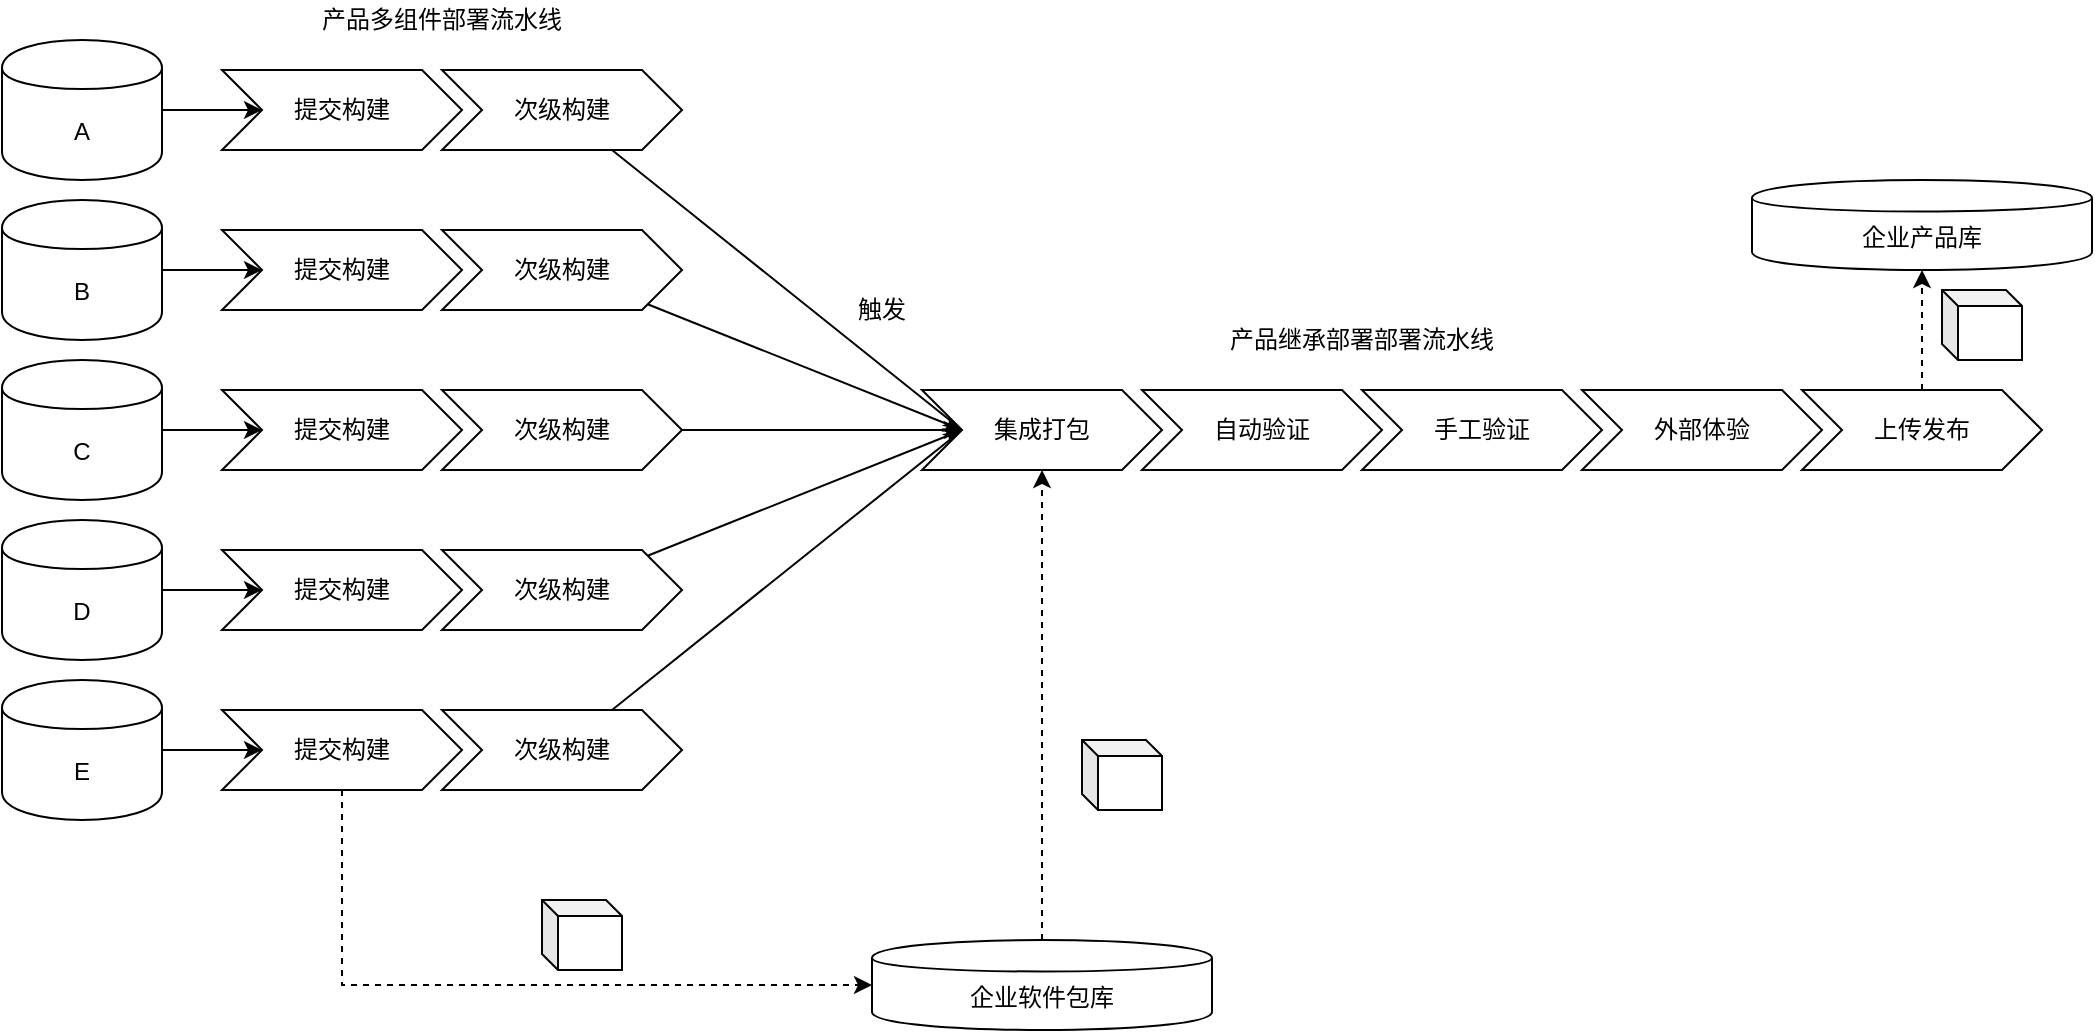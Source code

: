 <mxfile version="12.6.5" type="device"><diagram id="CM2y0Skd2_mvNJLYCirJ" name="Page-1"><mxGraphModel dx="1024" dy="592" grid="1" gridSize="10" guides="1" tooltips="1" connect="1" arrows="1" fold="1" page="1" pageScale="1" pageWidth="2339" pageHeight="3300" math="0" shadow="0"><root><mxCell id="0"/><mxCell id="1" parent="0"/><mxCell id="ADbk-olju3ZgnHNPfhyK-17" style="edgeStyle=orthogonalEdgeStyle;rounded=0;orthogonalLoop=1;jettySize=auto;html=1;entryX=0;entryY=0.5;entryDx=0;entryDy=0;" edge="1" parent="1" source="ADbk-olju3ZgnHNPfhyK-1" target="ADbk-olju3ZgnHNPfhyK-2"><mxGeometry relative="1" as="geometry"/></mxCell><mxCell id="ADbk-olju3ZgnHNPfhyK-1" value="A" style="shape=cylinder;whiteSpace=wrap;html=1;boundedLbl=1;backgroundOutline=1;" vertex="1" parent="1"><mxGeometry x="140" y="140" width="80" height="70" as="geometry"/></mxCell><mxCell id="ADbk-olju3ZgnHNPfhyK-2" value="提交构建" style="shape=step;perimeter=stepPerimeter;whiteSpace=wrap;html=1;fixedSize=1;size=20;" vertex="1" parent="1"><mxGeometry x="250" y="155" width="120" height="40" as="geometry"/></mxCell><mxCell id="ADbk-olju3ZgnHNPfhyK-23" style="rounded=0;orthogonalLoop=1;jettySize=auto;html=1;entryX=0;entryY=0.5;entryDx=0;entryDy=0;" edge="1" parent="1" source="ADbk-olju3ZgnHNPfhyK-3" target="ADbk-olju3ZgnHNPfhyK-22"><mxGeometry relative="1" as="geometry"/></mxCell><mxCell id="ADbk-olju3ZgnHNPfhyK-3" value="次级构建" style="shape=step;perimeter=stepPerimeter;whiteSpace=wrap;html=1;fixedSize=1;size=20;" vertex="1" parent="1"><mxGeometry x="360" y="155" width="120" height="40" as="geometry"/></mxCell><mxCell id="ADbk-olju3ZgnHNPfhyK-18" style="edgeStyle=orthogonalEdgeStyle;rounded=0;orthogonalLoop=1;jettySize=auto;html=1;entryX=0;entryY=0.5;entryDx=0;entryDy=0;" edge="1" parent="1" source="ADbk-olju3ZgnHNPfhyK-4" target="ADbk-olju3ZgnHNPfhyK-5"><mxGeometry relative="1" as="geometry"/></mxCell><mxCell id="ADbk-olju3ZgnHNPfhyK-4" value="B" style="shape=cylinder;whiteSpace=wrap;html=1;boundedLbl=1;backgroundOutline=1;" vertex="1" parent="1"><mxGeometry x="140" y="220" width="80" height="70" as="geometry"/></mxCell><mxCell id="ADbk-olju3ZgnHNPfhyK-5" value="提交构建" style="shape=step;perimeter=stepPerimeter;whiteSpace=wrap;html=1;fixedSize=1;size=20;" vertex="1" parent="1"><mxGeometry x="250" y="235" width="120" height="40" as="geometry"/></mxCell><mxCell id="ADbk-olju3ZgnHNPfhyK-24" style="edgeStyle=none;rounded=0;orthogonalLoop=1;jettySize=auto;html=1;entryX=0;entryY=0.5;entryDx=0;entryDy=0;" edge="1" parent="1" source="ADbk-olju3ZgnHNPfhyK-6" target="ADbk-olju3ZgnHNPfhyK-22"><mxGeometry relative="1" as="geometry"/></mxCell><mxCell id="ADbk-olju3ZgnHNPfhyK-6" value="次级构建" style="shape=step;perimeter=stepPerimeter;whiteSpace=wrap;html=1;fixedSize=1;size=20;" vertex="1" parent="1"><mxGeometry x="360" y="235" width="120" height="40" as="geometry"/></mxCell><mxCell id="ADbk-olju3ZgnHNPfhyK-19" style="edgeStyle=orthogonalEdgeStyle;rounded=0;orthogonalLoop=1;jettySize=auto;html=1;" edge="1" parent="1" source="ADbk-olju3ZgnHNPfhyK-7" target="ADbk-olju3ZgnHNPfhyK-8"><mxGeometry relative="1" as="geometry"/></mxCell><mxCell id="ADbk-olju3ZgnHNPfhyK-7" value="C" style="shape=cylinder;whiteSpace=wrap;html=1;boundedLbl=1;backgroundOutline=1;" vertex="1" parent="1"><mxGeometry x="140" y="300" width="80" height="70" as="geometry"/></mxCell><mxCell id="ADbk-olju3ZgnHNPfhyK-8" value="提交构建" style="shape=step;perimeter=stepPerimeter;whiteSpace=wrap;html=1;fixedSize=1;size=20;" vertex="1" parent="1"><mxGeometry x="250" y="315" width="120" height="40" as="geometry"/></mxCell><mxCell id="ADbk-olju3ZgnHNPfhyK-25" style="edgeStyle=none;rounded=0;orthogonalLoop=1;jettySize=auto;html=1;" edge="1" parent="1" source="ADbk-olju3ZgnHNPfhyK-9"><mxGeometry relative="1" as="geometry"><mxPoint x="620" y="335" as="targetPoint"/></mxGeometry></mxCell><mxCell id="ADbk-olju3ZgnHNPfhyK-9" value="次级构建" style="shape=step;perimeter=stepPerimeter;whiteSpace=wrap;html=1;fixedSize=1;size=20;" vertex="1" parent="1"><mxGeometry x="360" y="315" width="120" height="40" as="geometry"/></mxCell><mxCell id="ADbk-olju3ZgnHNPfhyK-20" style="edgeStyle=orthogonalEdgeStyle;rounded=0;orthogonalLoop=1;jettySize=auto;html=1;entryX=0;entryY=0.5;entryDx=0;entryDy=0;" edge="1" parent="1" source="ADbk-olju3ZgnHNPfhyK-10" target="ADbk-olju3ZgnHNPfhyK-11"><mxGeometry relative="1" as="geometry"/></mxCell><mxCell id="ADbk-olju3ZgnHNPfhyK-10" value="D" style="shape=cylinder;whiteSpace=wrap;html=1;boundedLbl=1;backgroundOutline=1;" vertex="1" parent="1"><mxGeometry x="140" y="380" width="80" height="70" as="geometry"/></mxCell><mxCell id="ADbk-olju3ZgnHNPfhyK-11" value="提交构建" style="shape=step;perimeter=stepPerimeter;whiteSpace=wrap;html=1;fixedSize=1;size=20;" vertex="1" parent="1"><mxGeometry x="250" y="395" width="120" height="40" as="geometry"/></mxCell><mxCell id="ADbk-olju3ZgnHNPfhyK-26" style="edgeStyle=none;rounded=0;orthogonalLoop=1;jettySize=auto;html=1;entryX=0;entryY=0.5;entryDx=0;entryDy=0;" edge="1" parent="1" source="ADbk-olju3ZgnHNPfhyK-12" target="ADbk-olju3ZgnHNPfhyK-22"><mxGeometry relative="1" as="geometry"/></mxCell><mxCell id="ADbk-olju3ZgnHNPfhyK-12" value="次级构建" style="shape=step;perimeter=stepPerimeter;whiteSpace=wrap;html=1;fixedSize=1;size=20;" vertex="1" parent="1"><mxGeometry x="360" y="395" width="120" height="40" as="geometry"/></mxCell><mxCell id="ADbk-olju3ZgnHNPfhyK-21" style="edgeStyle=orthogonalEdgeStyle;rounded=0;orthogonalLoop=1;jettySize=auto;html=1;" edge="1" parent="1" source="ADbk-olju3ZgnHNPfhyK-13" target="ADbk-olju3ZgnHNPfhyK-14"><mxGeometry relative="1" as="geometry"/></mxCell><mxCell id="ADbk-olju3ZgnHNPfhyK-13" value="E" style="shape=cylinder;whiteSpace=wrap;html=1;boundedLbl=1;backgroundOutline=1;" vertex="1" parent="1"><mxGeometry x="140" y="460" width="80" height="70" as="geometry"/></mxCell><mxCell id="ADbk-olju3ZgnHNPfhyK-36" style="edgeStyle=orthogonalEdgeStyle;rounded=0;orthogonalLoop=1;jettySize=auto;html=1;entryX=0;entryY=0.5;entryDx=0;entryDy=0;dashed=1;" edge="1" parent="1" source="ADbk-olju3ZgnHNPfhyK-14" target="ADbk-olju3ZgnHNPfhyK-35"><mxGeometry relative="1" as="geometry"><Array as="points"><mxPoint x="310" y="613"/></Array></mxGeometry></mxCell><mxCell id="ADbk-olju3ZgnHNPfhyK-14" value="提交构建" style="shape=step;perimeter=stepPerimeter;whiteSpace=wrap;html=1;fixedSize=1;size=20;" vertex="1" parent="1"><mxGeometry x="250" y="475" width="120" height="40" as="geometry"/></mxCell><mxCell id="ADbk-olju3ZgnHNPfhyK-27" style="edgeStyle=none;rounded=0;orthogonalLoop=1;jettySize=auto;html=1;entryX=0;entryY=0.5;entryDx=0;entryDy=0;" edge="1" parent="1" source="ADbk-olju3ZgnHNPfhyK-15" target="ADbk-olju3ZgnHNPfhyK-22"><mxGeometry relative="1" as="geometry"/></mxCell><mxCell id="ADbk-olju3ZgnHNPfhyK-15" value="次级构建" style="shape=step;perimeter=stepPerimeter;whiteSpace=wrap;html=1;fixedSize=1;size=20;" vertex="1" parent="1"><mxGeometry x="360" y="475" width="120" height="40" as="geometry"/></mxCell><mxCell id="ADbk-olju3ZgnHNPfhyK-22" value="集成打包" style="shape=step;perimeter=stepPerimeter;whiteSpace=wrap;html=1;fixedSize=1;size=20;" vertex="1" parent="1"><mxGeometry x="600" y="315" width="120" height="40" as="geometry"/></mxCell><mxCell id="ADbk-olju3ZgnHNPfhyK-28" value="自动验证" style="shape=step;perimeter=stepPerimeter;whiteSpace=wrap;html=1;fixedSize=1;size=20;" vertex="1" parent="1"><mxGeometry x="710" y="315" width="120" height="40" as="geometry"/></mxCell><mxCell id="ADbk-olju3ZgnHNPfhyK-29" value="手工验证" style="shape=step;perimeter=stepPerimeter;whiteSpace=wrap;html=1;fixedSize=1;size=20;" vertex="1" parent="1"><mxGeometry x="820" y="315" width="120" height="40" as="geometry"/></mxCell><mxCell id="ADbk-olju3ZgnHNPfhyK-30" value="外部体验" style="shape=step;perimeter=stepPerimeter;whiteSpace=wrap;html=1;fixedSize=1;size=20;" vertex="1" parent="1"><mxGeometry x="930" y="315" width="120" height="40" as="geometry"/></mxCell><mxCell id="ADbk-olju3ZgnHNPfhyK-33" style="edgeStyle=none;rounded=0;orthogonalLoop=1;jettySize=auto;html=1;entryX=0.5;entryY=1;entryDx=0;entryDy=0;dashed=1;" edge="1" parent="1" source="ADbk-olju3ZgnHNPfhyK-31" target="ADbk-olju3ZgnHNPfhyK-32"><mxGeometry relative="1" as="geometry"/></mxCell><mxCell id="ADbk-olju3ZgnHNPfhyK-31" value="上传发布" style="shape=step;perimeter=stepPerimeter;whiteSpace=wrap;html=1;fixedSize=1;size=20;" vertex="1" parent="1"><mxGeometry x="1040" y="315" width="120" height="40" as="geometry"/></mxCell><mxCell id="ADbk-olju3ZgnHNPfhyK-32" value="企业产品库" style="shape=cylinder;whiteSpace=wrap;html=1;boundedLbl=1;backgroundOutline=1;" vertex="1" parent="1"><mxGeometry x="1015" y="210" width="170" height="45" as="geometry"/></mxCell><mxCell id="ADbk-olju3ZgnHNPfhyK-34" value="" style="shape=cube;whiteSpace=wrap;html=1;boundedLbl=1;backgroundOutline=1;darkOpacity=0.05;darkOpacity2=0.1;size=8;" vertex="1" parent="1"><mxGeometry x="1110" y="265" width="40" height="35" as="geometry"/></mxCell><mxCell id="ADbk-olju3ZgnHNPfhyK-37" style="edgeStyle=orthogonalEdgeStyle;rounded=0;orthogonalLoop=1;jettySize=auto;html=1;entryX=0.5;entryY=1;entryDx=0;entryDy=0;dashed=1;" edge="1" parent="1" source="ADbk-olju3ZgnHNPfhyK-35" target="ADbk-olju3ZgnHNPfhyK-22"><mxGeometry relative="1" as="geometry"/></mxCell><mxCell id="ADbk-olju3ZgnHNPfhyK-35" value="企业软件包库" style="shape=cylinder;whiteSpace=wrap;html=1;boundedLbl=1;backgroundOutline=1;" vertex="1" parent="1"><mxGeometry x="575" y="590" width="170" height="45" as="geometry"/></mxCell><mxCell id="ADbk-olju3ZgnHNPfhyK-38" value="" style="shape=cube;whiteSpace=wrap;html=1;boundedLbl=1;backgroundOutline=1;darkOpacity=0.05;darkOpacity2=0.1;size=8;" vertex="1" parent="1"><mxGeometry x="680" y="490" width="40" height="35" as="geometry"/></mxCell><mxCell id="ADbk-olju3ZgnHNPfhyK-39" value="" style="shape=cube;whiteSpace=wrap;html=1;boundedLbl=1;backgroundOutline=1;darkOpacity=0.05;darkOpacity2=0.1;size=8;" vertex="1" parent="1"><mxGeometry x="410" y="570" width="40" height="35" as="geometry"/></mxCell><mxCell id="ADbk-olju3ZgnHNPfhyK-40" value="触发" style="text;html=1;strokeColor=none;fillColor=none;align=center;verticalAlign=middle;whiteSpace=wrap;rounded=0;" vertex="1" parent="1"><mxGeometry x="560" y="265" width="40" height="20" as="geometry"/></mxCell><mxCell id="ADbk-olju3ZgnHNPfhyK-41" value="产品多组件部署流水线" style="text;html=1;strokeColor=none;fillColor=none;align=center;verticalAlign=middle;whiteSpace=wrap;rounded=0;" vertex="1" parent="1"><mxGeometry x="260" y="120" width="200" height="20" as="geometry"/></mxCell><mxCell id="ADbk-olju3ZgnHNPfhyK-42" value="产品继承部署部署流水线" style="text;html=1;strokeColor=none;fillColor=none;align=center;verticalAlign=middle;whiteSpace=wrap;rounded=0;" vertex="1" parent="1"><mxGeometry x="720" y="280" width="200" height="20" as="geometry"/></mxCell></root></mxGraphModel></diagram></mxfile>